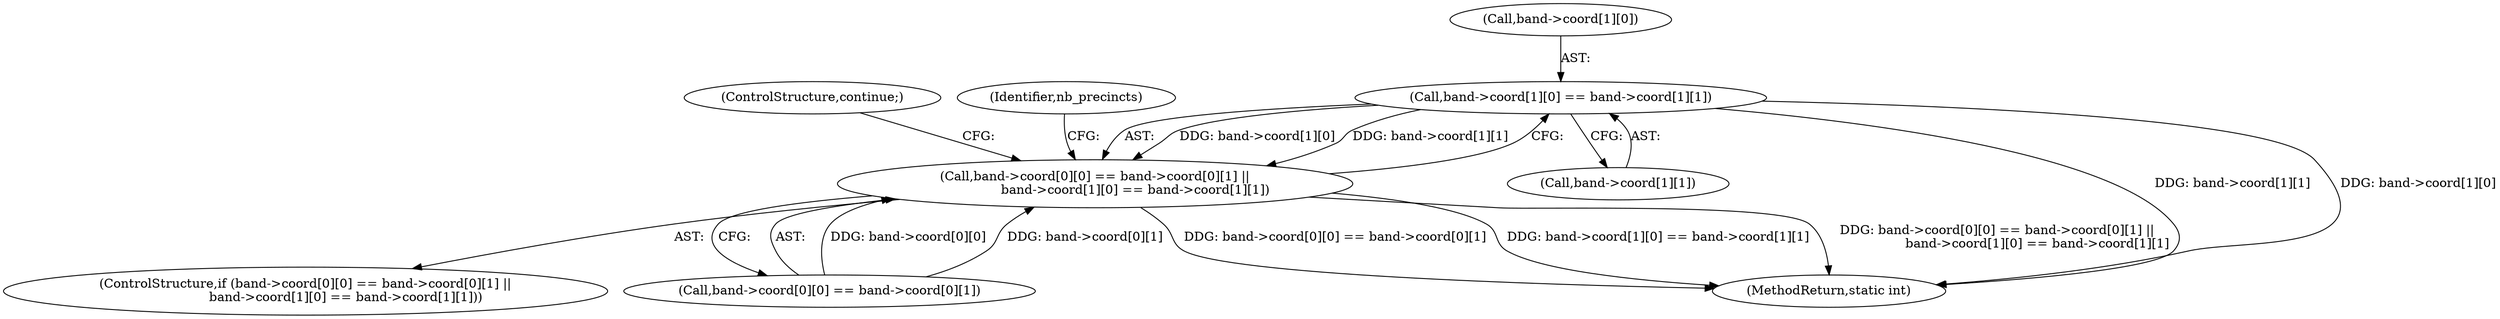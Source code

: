 digraph "0_FFmpeg_fe448cd28d674c3eff3072552eae366d0b659ce9@array" {
"1000229" [label="(Call,band->coord[1][0] == band->coord[1][1])"];
"1000213" [label="(Call,band->coord[0][0] == band->coord[0][1] ||\n                    band->coord[1][0] == band->coord[1][1])"];
"1000214" [label="(Call,band->coord[0][0] == band->coord[0][1])"];
"1000237" [label="(Call,band->coord[1][1])"];
"1000244" [label="(ControlStructure,continue;)"];
"1000212" [label="(ControlStructure,if (band->coord[0][0] == band->coord[0][1] ||\n                    band->coord[1][0] == band->coord[1][1]))"];
"1001114" [label="(MethodReturn,static int)"];
"1000213" [label="(Call,band->coord[0][0] == band->coord[0][1] ||\n                    band->coord[1][0] == band->coord[1][1])"];
"1000246" [label="(Identifier,nb_precincts)"];
"1000230" [label="(Call,band->coord[1][0])"];
"1000229" [label="(Call,band->coord[1][0] == band->coord[1][1])"];
"1000229" -> "1000213"  [label="AST: "];
"1000229" -> "1000237"  [label="CFG: "];
"1000230" -> "1000229"  [label="AST: "];
"1000237" -> "1000229"  [label="AST: "];
"1000213" -> "1000229"  [label="CFG: "];
"1000229" -> "1001114"  [label="DDG: band->coord[1][1]"];
"1000229" -> "1001114"  [label="DDG: band->coord[1][0]"];
"1000229" -> "1000213"  [label="DDG: band->coord[1][0]"];
"1000229" -> "1000213"  [label="DDG: band->coord[1][1]"];
"1000213" -> "1000212"  [label="AST: "];
"1000213" -> "1000214"  [label="CFG: "];
"1000214" -> "1000213"  [label="AST: "];
"1000244" -> "1000213"  [label="CFG: "];
"1000246" -> "1000213"  [label="CFG: "];
"1000213" -> "1001114"  [label="DDG: band->coord[0][0] == band->coord[0][1]"];
"1000213" -> "1001114"  [label="DDG: band->coord[1][0] == band->coord[1][1]"];
"1000213" -> "1001114"  [label="DDG: band->coord[0][0] == band->coord[0][1] ||\n                    band->coord[1][0] == band->coord[1][1]"];
"1000214" -> "1000213"  [label="DDG: band->coord[0][0]"];
"1000214" -> "1000213"  [label="DDG: band->coord[0][1]"];
}
